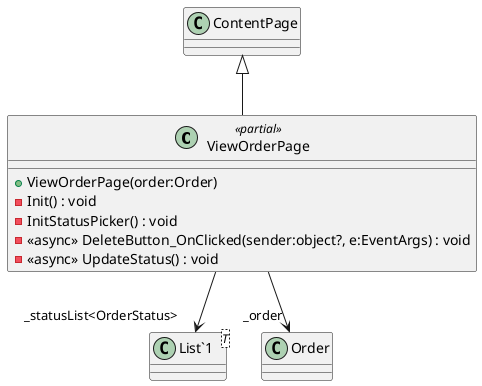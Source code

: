 @startuml
class ViewOrderPage <<partial>> {
    + ViewOrderPage(order:Order)
    - Init() : void
    - InitStatusPicker() : void
    - <<async>> DeleteButton_OnClicked(sender:object?, e:EventArgs) : void
    - <<async>> UpdateStatus() : void
}
class "List`1"<T> {
}
ContentPage <|-- ViewOrderPage
ViewOrderPage --> "_order" Order
ViewOrderPage --> "_statusList<OrderStatus>" "List`1"
@enduml
